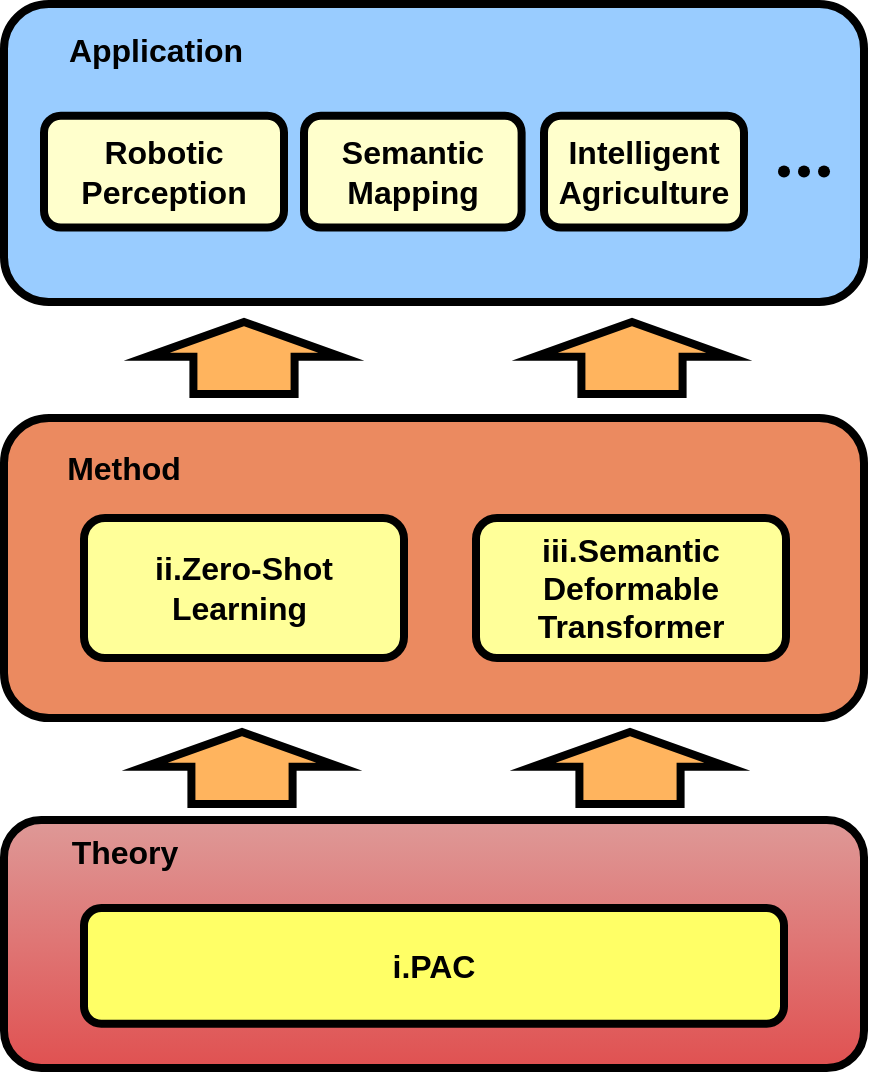 <mxfile version="22.1.6" type="github">
  <diagram name="第 1 页" id="VBXrqZ1TGD6I4Q5Eti-B">
    <mxGraphModel dx="1386" dy="793" grid="1" gridSize="10" guides="1" tooltips="1" connect="1" arrows="1" fold="1" page="1" pageScale="1" pageWidth="827" pageHeight="1169" math="0" shadow="0">
      <root>
        <mxCell id="0" />
        <mxCell id="1" parent="0" />
        <mxCell id="AY9r4cSfCqV8gxd3wn3r-1" value="" style="group" parent="1" vertex="1" connectable="0">
          <mxGeometry x="100" y="621" width="430" height="124" as="geometry" />
        </mxCell>
        <mxCell id="AY9r4cSfCqV8gxd3wn3r-2" value="" style="rounded=1;whiteSpace=wrap;html=1;strokeWidth=4;fillColor=#DE9997;strokeColor=#000000;fillStyle=auto;gradientColor=#E05151;" parent="AY9r4cSfCqV8gxd3wn3r-1" vertex="1">
          <mxGeometry width="430.0" height="124" as="geometry" />
        </mxCell>
        <mxCell id="AY9r4cSfCqV8gxd3wn3r-3" value="&lt;b&gt;&lt;font style=&quot;font-size: 16px;&quot;&gt;i.PAC&lt;/font&gt;&lt;/b&gt;" style="rounded=1;whiteSpace=wrap;html=1;strokeWidth=4;fillColor=#FFFF66;strokeColor=#000000;" parent="AY9r4cSfCqV8gxd3wn3r-1" vertex="1">
          <mxGeometry x="40" y="43.997" width="350" height="57.867" as="geometry" />
        </mxCell>
        <mxCell id="AY9r4cSfCqV8gxd3wn3r-4" value="Theory" style="text;html=1;strokeColor=none;fillColor=none;align=center;verticalAlign=middle;whiteSpace=wrap;rounded=0;fontStyle=1;fontSize=16;" parent="AY9r4cSfCqV8gxd3wn3r-1" vertex="1">
          <mxGeometry x="30.001" y="3.307" width="61.429" height="24.8" as="geometry" />
        </mxCell>
        <mxCell id="AY9r4cSfCqV8gxd3wn3r-5" value="" style="group;fillColor=default;" parent="1" vertex="1" connectable="0">
          <mxGeometry x="100" y="213" width="430" height="148.97" as="geometry" />
        </mxCell>
        <mxCell id="AY9r4cSfCqV8gxd3wn3r-6" value="" style="rounded=1;whiteSpace=wrap;html=1;strokeWidth=4;fillColor=#99CCFF;strokeColor=#000000;" parent="AY9r4cSfCqV8gxd3wn3r-5" vertex="1">
          <mxGeometry width="430" height="148.97" as="geometry" />
        </mxCell>
        <mxCell id="AY9r4cSfCqV8gxd3wn3r-8" value="&lt;b style=&quot;border-color: var(--border-color); font-size: 16px;&quot;&gt;Robotic Perception&lt;/b&gt;" style="rounded=1;whiteSpace=wrap;html=1;strokeWidth=4;fillColor=#FFFFCC;" parent="AY9r4cSfCqV8gxd3wn3r-5" vertex="1">
          <mxGeometry x="20" y="55.87" width="120" height="55.86" as="geometry" />
        </mxCell>
        <mxCell id="AY9r4cSfCqV8gxd3wn3r-9" value="&lt;b&gt;&lt;font style=&quot;font-size: 16px;&quot;&gt;Intelligent&lt;br&gt;Agriculture&lt;br&gt;&lt;/font&gt;&lt;/b&gt;" style="rounded=1;whiteSpace=wrap;html=1;strokeWidth=4;fillColor=#FFFFCC;" parent="AY9r4cSfCqV8gxd3wn3r-5" vertex="1">
          <mxGeometry x="270" y="55.87" width="100" height="55.86" as="geometry" />
        </mxCell>
        <mxCell id="AY9r4cSfCqV8gxd3wn3r-10" value="Application" style="text;html=1;strokeColor=none;fillColor=none;align=center;verticalAlign=middle;whiteSpace=wrap;rounded=0;fontStyle=1;fontSize=16;" parent="AY9r4cSfCqV8gxd3wn3r-5" vertex="1">
          <mxGeometry x="45.6" y="9.315" width="60" height="27.931" as="geometry" />
        </mxCell>
        <mxCell id="AY9r4cSfCqV8gxd3wn3r-11" value="" style="shape=waypoint;sketch=0;fillStyle=solid;size=6;pointerEvents=1;points=[];fillColor=none;resizable=0;rotatable=0;perimeter=centerPerimeter;snapToPoint=1;" parent="AY9r4cSfCqV8gxd3wn3r-5" vertex="1">
          <mxGeometry x="380.0" y="73.799" width="20" height="20" as="geometry" />
        </mxCell>
        <mxCell id="AY9r4cSfCqV8gxd3wn3r-12" value="" style="shape=waypoint;sketch=0;fillStyle=solid;size=6;pointerEvents=1;points=[];fillColor=none;resizable=0;rotatable=0;perimeter=centerPerimeter;snapToPoint=1;" parent="AY9r4cSfCqV8gxd3wn3r-5" vertex="1">
          <mxGeometry x="390.002" y="73.799" width="20" height="20" as="geometry" />
        </mxCell>
        <mxCell id="AY9r4cSfCqV8gxd3wn3r-13" value="" style="shape=waypoint;sketch=0;fillStyle=solid;size=6;pointerEvents=1;points=[];fillColor=none;resizable=0;rotatable=0;perimeter=centerPerimeter;snapToPoint=1;" parent="AY9r4cSfCqV8gxd3wn3r-5" vertex="1">
          <mxGeometry x="400.004" y="73.799" width="20" height="20" as="geometry" />
        </mxCell>
        <mxCell id="AY9r4cSfCqV8gxd3wn3r-7" value="&lt;span style=&quot;font-size: 16px;&quot;&gt;&lt;b&gt;Semantic Mapping&lt;br&gt;&lt;/b&gt;&lt;/span&gt;" style="rounded=1;whiteSpace=wrap;html=1;strokeWidth=4;fillColor=#FFFFCC;" parent="AY9r4cSfCqV8gxd3wn3r-5" vertex="1">
          <mxGeometry x="150" y="55.87" width="108.81" height="55.86" as="geometry" />
        </mxCell>
        <mxCell id="AY9r4cSfCqV8gxd3wn3r-14" value="" style="shape=flexArrow;endArrow=classic;html=1;rounded=0;width=47.586;endSize=4.448;strokeWidth=4;endWidth=42.663;fillColor=#FFB45E;" parent="1" edge="1">
          <mxGeometry width="50" height="50" relative="1" as="geometry">
            <mxPoint x="414" y="410" as="sourcePoint" />
            <mxPoint x="414" y="370" as="targetPoint" />
            <Array as="points" />
          </mxGeometry>
        </mxCell>
        <mxCell id="AY9r4cSfCqV8gxd3wn3r-15" value="" style="shape=flexArrow;endArrow=classic;html=1;rounded=0;width=47.586;endSize=4.448;strokeWidth=4;endWidth=42.663;fillColor=#FFB45E;" parent="1" edge="1">
          <mxGeometry width="50" height="50" relative="1" as="geometry">
            <mxPoint x="220" y="410" as="sourcePoint" />
            <mxPoint x="220" y="370" as="targetPoint" />
            <Array as="points" />
          </mxGeometry>
        </mxCell>
        <mxCell id="AY9r4cSfCqV8gxd3wn3r-16" value="" style="rounded=1;whiteSpace=wrap;html=1;strokeWidth=4;fillColor=#EB8A60;strokeColor=#000000;" parent="1" vertex="1">
          <mxGeometry x="100" y="420" width="430" height="150" as="geometry" />
        </mxCell>
        <mxCell id="AY9r4cSfCqV8gxd3wn3r-17" value="&lt;span style=&quot;font-size: 16px;&quot;&gt;&lt;b&gt;ii.Zero-Shot&lt;br&gt;Learning&amp;nbsp;&lt;/b&gt;&lt;/span&gt;" style="rounded=1;whiteSpace=wrap;html=1;strokeWidth=4;fillColor=#FFFF99;" parent="1" vertex="1">
          <mxGeometry x="140" y="470" width="160" height="70" as="geometry" />
        </mxCell>
        <mxCell id="AY9r4cSfCqV8gxd3wn3r-18" value="&lt;span style=&quot;font-size: 16px;&quot;&gt;&lt;b&gt;iii.Semantic&lt;br&gt;Deformable&lt;br&gt;Transformer&lt;br&gt;&lt;/b&gt;&lt;/span&gt;" style="rounded=1;whiteSpace=wrap;html=1;strokeWidth=4;fillColor=#FFFF99;" parent="1" vertex="1">
          <mxGeometry x="336" y="470" width="155" height="70" as="geometry" />
        </mxCell>
        <mxCell id="AY9r4cSfCqV8gxd3wn3r-19" value="Method" style="text;html=1;strokeColor=none;fillColor=none;align=center;verticalAlign=middle;whiteSpace=wrap;rounded=0;fontStyle=1;fontSize=16;" parent="1" vertex="1">
          <mxGeometry x="130" y="430" width="60" height="30" as="geometry" />
        </mxCell>
        <mxCell id="AY9r4cSfCqV8gxd3wn3r-20" value="" style="shape=flexArrow;endArrow=classic;html=1;rounded=0;width=47.586;endSize=4.448;strokeWidth=4;endWidth=42.663;fillColor=#FFB45E;" parent="1" edge="1">
          <mxGeometry width="50" height="50" relative="1" as="geometry">
            <mxPoint x="413" y="615" as="sourcePoint" />
            <mxPoint x="413" y="575" as="targetPoint" />
            <Array as="points" />
          </mxGeometry>
        </mxCell>
        <mxCell id="AY9r4cSfCqV8gxd3wn3r-21" value="" style="shape=flexArrow;endArrow=classic;html=1;rounded=0;width=47.586;endSize=4.448;strokeWidth=4;endWidth=42.663;fillColor=#FFB45E;" parent="1" edge="1">
          <mxGeometry width="50" height="50" relative="1" as="geometry">
            <mxPoint x="219" y="615" as="sourcePoint" />
            <mxPoint x="219" y="575" as="targetPoint" />
            <Array as="points" />
          </mxGeometry>
        </mxCell>
      </root>
    </mxGraphModel>
  </diagram>
</mxfile>
